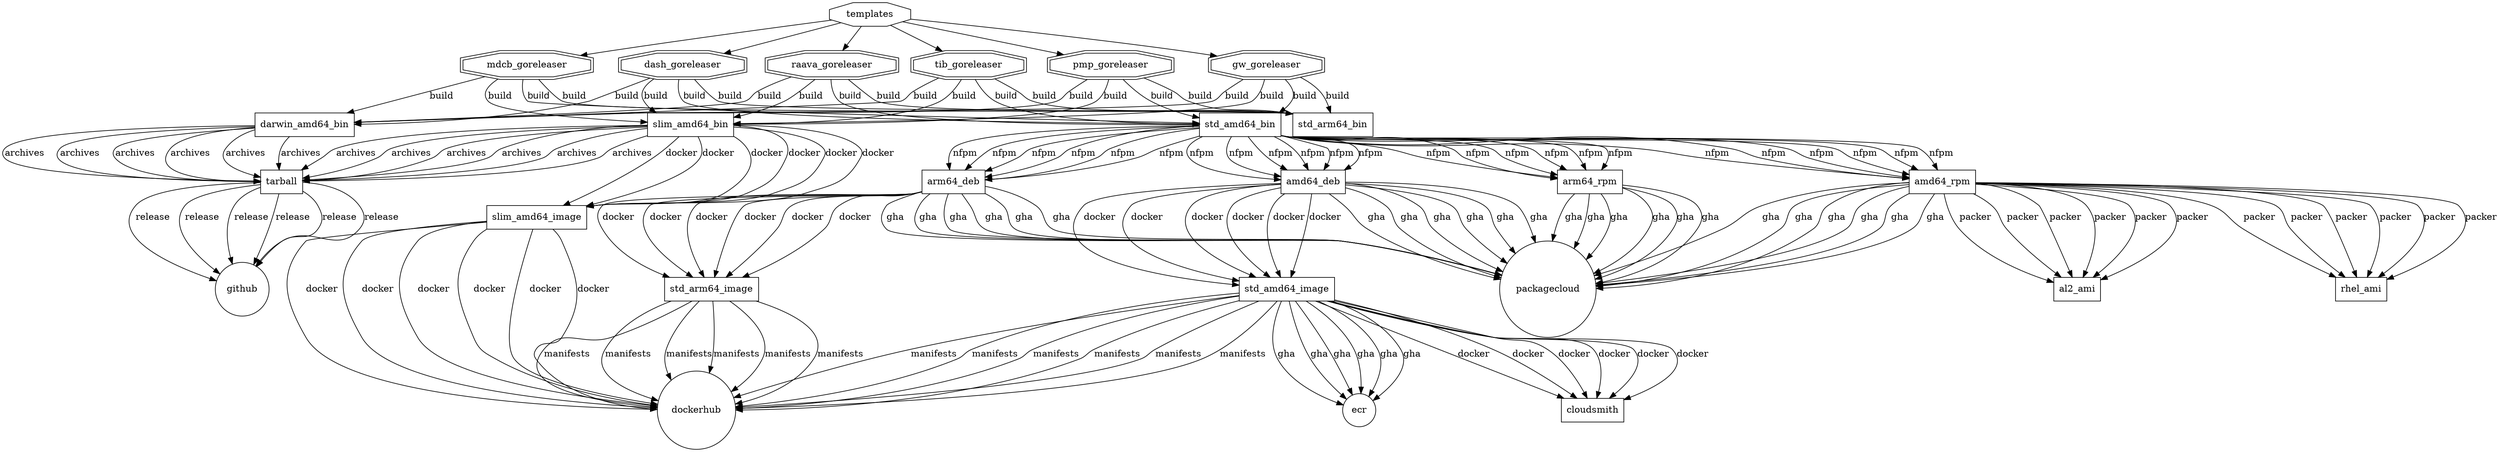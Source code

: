 digraph releng {
    node [ shape = circle ]; packagecloud ecr github dockerhub;

    node [ shape = octagon ]; templates ;
    node [ shape = doubleoctagon ]; gw_goreleaser dash_goreleaser pmp_goreleaser mdcb_goreleaser tib_goreleaser raava_goreleaser;

    node [ shape = box ];
    subgraph tyk {
	label = "Gateway";
	gw_goreleaser -> std_amd64_bin [ label="build" ];
	gw_goreleaser -> std_arm64_bin [ label="build" ];
	gw_goreleaser -> slim_amd64_bin [ label="build" ];
	gw_goreleaser -> darwin_amd64_bin [ label="build" ];

	std_amd64_bin -> arm64_rpm [ label = "nfpm" ];
	std_amd64_bin -> amd64_rpm [ label = "nfpm" ];
	std_amd64_bin -> arm64_deb [ label = "nfpm" ];
	std_amd64_bin -> amd64_deb [ label = "nfpm" ];

	slim_amd64_bin -> tarball [ label = "archives" ];
	darwin_amd64_bin -> tarball [ label = "archives" ];

	arm64_rpm -> packagecloud [ label = "gha"] ;
	arm64_deb -> packagecloud [ label = "gha"];
	amd64_rpm -> packagecloud [ label = "gha"];
	amd64_deb -> packagecloud [ label = "gha"];

	arm64_deb -> std_arm64_image [ label = "docker" ];
	amd64_deb -> std_amd64_image [ label = "docker" ];
	slim_amd64_bin -> slim_amd64_image [ label = "docker" ];

	std_arm64_image -> dockerhub [ label = "manifests" ];
	std_amd64_image -> dockerhub [ label = "manifests" ];
	std_amd64_image -> cloudsmith [ label = "docker" ];
	slim_amd64_image -> dockerhub [ label = "docker" ];

	std_amd64_image -> ecr [ label = "gha" ];

	tarball -> github [ label = "release" ];

	amd64_rpm -> rhel_ami [ label = "packer" ];
	amd64_rpm -> al2_ami [ label = "packer" ];
    }

    subgraph tyk_analytics {
	label = "Dashboard";
	dash_goreleaser -> std_amd64_bin [ label = "build" fontname = "Noto Sans" ];
	dash_goreleaser -> std_arm64_bin [ label = "build" ];
	dash_goreleaser -> slim_amd64_bin [ label = "build" ];
	dash_goreleaser -> darwin_amd64_bin [ label = "build" ];

	std_amd64_bin -> arm64_rpm [ label = "nfpm" ];
	std_amd64_bin -> amd64_rpm [ label = "nfpm" ];
	std_amd64_bin -> arm64_deb [ label = "nfpm" ];
	std_amd64_bin -> amd64_deb [ label = "nfpm" ];

	slim_amd64_bin -> tarball [ label = "archives" ];
	darwin_amd64_bin -> tarball [ label = "archives" ];

	arm64_rpm -> packagecloud [ label = "gha"] ;
	arm64_deb -> packagecloud [ label = "gha"];
	amd64_rpm -> packagecloud [ label = "gha"];
	amd64_deb -> packagecloud [ label = "gha"];

	arm64_deb -> std_arm64_image [ label = "docker" ];
	amd64_deb -> std_amd64_image [ label = "docker" ];
	slim_amd64_bin -> slim_amd64_image [ label = "docker" ];

	std_arm64_image -> dockerhub [ label = "manifests" ];
	std_amd64_image -> dockerhub [ label = "manifests" ];
	std_amd64_image -> cloudsmith [ label = "docker" ];
	slim_amd64_image -> dockerhub [ label = "docker" ];

	std_amd64_image -> ecr [ label = "gha" ];

	tarball -> github [ label = "release" ];

	amd64_rpm -> rhel_ami [ label = "packer" ];
	amd64_rpm -> al2_ami [ label = "packer" ];
    }

    subgraph tyk_pump {
	label = "Pump";
	pmp_goreleaser -> std_amd64_bin [ label = "build" fontname = "Noto Sans" ];
	pmp_goreleaser -> std_arm64_bin [ label = "build" ];
	pmp_goreleaser -> slim_amd64_bin [ label = "build" ];
	pmp_goreleaser -> darwin_amd64_bin [ label = "build" ];

	std_amd64_bin -> arm64_rpm [ label = "nfpm" ];
	std_amd64_bin -> amd64_rpm [ label = "nfpm" ];
	std_amd64_bin -> arm64_deb [ label = "nfpm" ];
	std_amd64_bin -> amd64_deb [ label = "nfpm" ];

	slim_amd64_bin -> tarball [ label = "archives" ];
	darwin_amd64_bin -> tarball [ label = "archives" ];

	arm64_rpm -> packagecloud [ label = "gha"] ;
	arm64_deb -> packagecloud [ label = "gha"];
	amd64_rpm -> packagecloud [ label = "gha"];
	amd64_deb -> packagecloud [ label = "gha"];

	arm64_deb -> std_arm64_image [ label = "docker" ];
	amd64_deb -> std_amd64_image [ label = "docker" ];
	slim_amd64_bin -> slim_amd64_image [ label = "docker" ];

	std_arm64_image -> dockerhub [ label = "manifests" ];
	std_amd64_image -> dockerhub [ label = "manifests" ];
	std_amd64_image -> cloudsmith [ label = "docker" ];
	slim_amd64_image -> dockerhub [ label = "docker" ];

	std_amd64_image -> ecr [ label = "gha" ];

	tarball -> github [ label = "release" ];

	amd64_rpm -> rhel_ami [ label = "packer" ];
	amd64_rpm -> al2_ami [ label = "packer" ];
    }

    subgraph tyk_sink {
	label = "MDCB";
	mdcb_goreleaser -> std_amd64_bin [ label = "build" fontname = "Noto Sans" ];
	mdcb_goreleaser -> std_arm64_bin [ label = "build" ];
	mdcb_goreleaser -> slim_amd64_bin [ label = "build" ];
	mdcb_goreleaser -> darwin_amd64_bin [ label = "build" ];

	std_amd64_bin -> arm64_rpm [ label = "nfpm" ];
	std_amd64_bin -> amd64_rpm [ label = "nfpm" ];
	std_amd64_bin -> arm64_deb [ label = "nfpm" ];
	std_amd64_bin -> amd64_deb [ label = "nfpm" ];

	slim_amd64_bin -> tarball [ label = "archives" ];
	darwin_amd64_bin -> tarball [ label = "archives" ];

	arm64_rpm -> packagecloud [ label = "gha"] ;
	arm64_deb -> packagecloud [ label = "gha"];
	amd64_rpm -> packagecloud [ label = "gha"];
	amd64_deb -> packagecloud [ label = "gha"];

	arm64_deb -> std_arm64_image [ label = "docker" ];
	amd64_deb -> std_amd64_image [ label = "docker" ];
	slim_amd64_bin -> slim_amd64_image [ label = "docker" ];

	std_arm64_image -> dockerhub [ label = "manifests" ];
	std_amd64_image -> dockerhub [ label = "manifests" ];
	std_amd64_image -> cloudsmith [ label = "docker" ];
	slim_amd64_image -> dockerhub [ label = "docker" ];

	std_amd64_image -> ecr [ label = "gha" ];

	tarball -> github [ label = "release" ];

	amd64_rpm -> rhel_ami [ label = "packer" ];
	amd64_rpm -> al2_ami [ label = "packer" ];
    }

    subgraph tyk_identity_broker {
	label = "TIB";
	tib_goreleaser -> std_amd64_bin [ label = "build" fontname = "Noto Sans" ];
	tib_goreleaser -> std_arm64_bin [ label = "build" ];
	tib_goreleaser -> slim_amd64_bin [ label = "build" ];
	tib_goreleaser -> darwin_amd64_bin [ label = "build" ];

	std_amd64_bin -> arm64_rpm [ label = "nfpm" ];
	std_amd64_bin -> amd64_rpm [ label = "nfpm" ];
	std_amd64_bin -> arm64_deb [ label = "nfpm" ];
	std_amd64_bin -> amd64_deb [ label = "nfpm" ];

	slim_amd64_bin -> tarball [ label = "archives" ];
	darwin_amd64_bin -> tarball [ label = "archives" ];

	arm64_rpm -> packagecloud [ label = "gha"] ;
	arm64_deb -> packagecloud [ label = "gha"];
	amd64_rpm -> packagecloud [ label = "gha"];
	amd64_deb -> packagecloud [ label = "gha"];

	arm64_deb -> std_arm64_image [ label = "docker" ];
	amd64_deb -> std_amd64_image [ label = "docker" ];
	slim_amd64_bin -> slim_amd64_image [ label = "docker" ];

	std_arm64_image -> dockerhub [ label = "manifests" ];
	std_amd64_image -> dockerhub [ label = "manifests" ];
	std_amd64_image -> cloudsmith [ label = "docker" ];
	slim_amd64_image -> dockerhub [ label = "docker" ];

	std_amd64_image -> ecr [ label = "gha" ];

	tarball -> github [ label = "release" ];

	amd64_rpm -> rhel_ami [ label = "packer" ];
	amd64_rpm -> al2_ami [ label = "packer" ];
    }
    
    subgraph raava {
	label = "Raava";
	raava_goreleaser -> std_amd64_bin [ label = "build" fontname = "Noto Sans" ];
	raava_goreleaser -> std_arm64_bin [ label = "build" ];
	raava_goreleaser -> slim_amd64_bin [ label = "build" ];
	raava_goreleaser -> darwin_amd64_bin [ label = "build" ];

	std_amd64_bin -> arm64_rpm [ label = "nfpm" ];
	std_amd64_bin -> amd64_rpm [ label = "nfpm" ];
	std_amd64_bin -> arm64_deb [ label = "nfpm" ];
	std_amd64_bin -> amd64_deb [ label = "nfpm" ];

	slim_amd64_bin -> tarball [ label = "archives" ];
	darwin_amd64_bin -> tarball [ label = "archives" ];

	arm64_rpm -> packagecloud [ label = "gha"] ;
	arm64_deb -> packagecloud [ label = "gha"];
	amd64_rpm -> packagecloud [ label = "gha"];
	amd64_deb -> packagecloud [ label = "gha"];

	arm64_deb -> std_arm64_image [ label = "docker" ];
	amd64_deb -> std_amd64_image [ label = "docker" ];
	slim_amd64_bin -> slim_amd64_image [ label = "docker" ];

	std_arm64_image -> dockerhub [ label = "manifests" ];
	std_amd64_image -> dockerhub [ label = "manifests" ];
	std_amd64_image -> cloudsmith [ label = "docker" ];
	slim_amd64_image -> dockerhub [ label = "docker" ];

	std_amd64_image -> ecr [ label = "gha" ];

	tarball -> github [ label = "release" ];

	amd64_rpm -> rhel_ami [ label = "packer" ];
	amd64_rpm -> al2_ami [ label = "packer" ];
    }

    templates -> gw_goreleaser;
    templates -> dash_goreleaser;
    templates -> pmp_goreleaser;
    templates -> mdcb_goreleaser;
    templates -> tib_goreleaser;
    templates -> raava_goreleaser;

}
